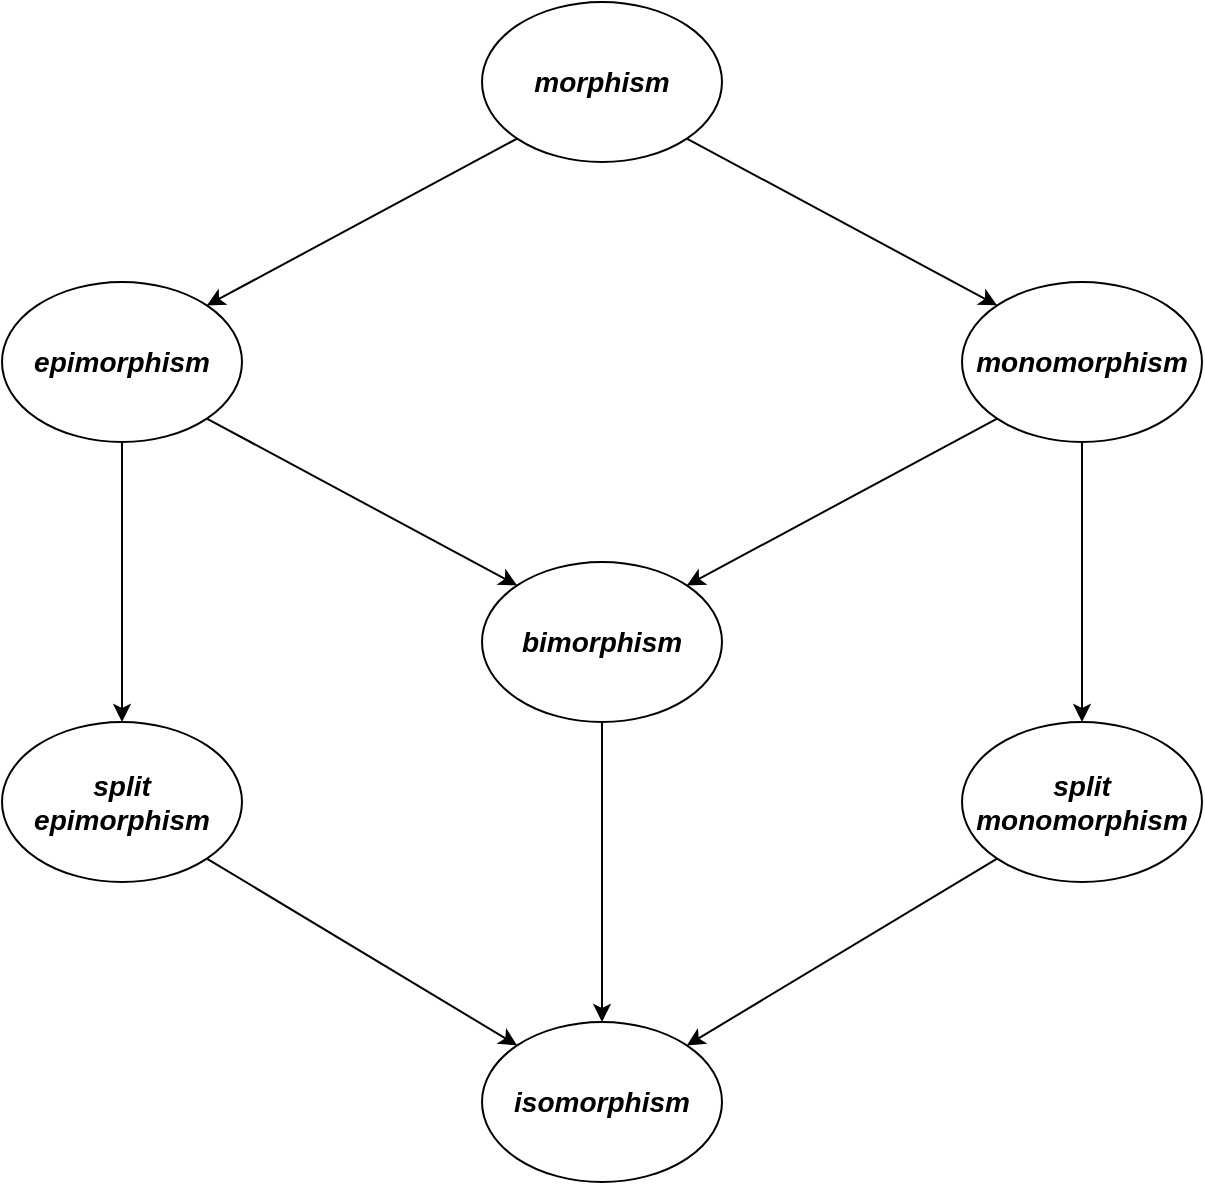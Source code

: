 <mxfile version="11.0.0" type="device"><diagram id="VHJZDVZ-_ihpkrVVpctT" name="Page-1"><mxGraphModel dx="1422" dy="891" grid="1" gridSize="10" guides="1" tooltips="1" connect="1" arrows="1" fold="1" page="1" pageScale="1" pageWidth="850" pageHeight="1100" math="0" shadow="0"><root><mxCell id="0"/><mxCell id="1" parent="0"/><mxCell id="lXmZykch4GO1N9DWXZqp-14" value="&lt;i&gt;&lt;b&gt;&lt;font style=&quot;font-size: 14px&quot;&gt;morphism&lt;/font&gt;&lt;/b&gt;&lt;/i&gt;" style="ellipse;whiteSpace=wrap;html=1;" vertex="1" parent="1"><mxGeometry x="360" y="120" width="120" height="80" as="geometry"/></mxCell><mxCell id="lXmZykch4GO1N9DWXZqp-23" style="edgeStyle=orthogonalEdgeStyle;rounded=0;orthogonalLoop=1;jettySize=auto;html=1;entryX=0.5;entryY=0;entryDx=0;entryDy=0;" edge="1" parent="1" source="lXmZykch4GO1N9DWXZqp-15" target="lXmZykch4GO1N9DWXZqp-19"><mxGeometry relative="1" as="geometry"/></mxCell><mxCell id="lXmZykch4GO1N9DWXZqp-15" value="&lt;i&gt;&lt;b&gt;&lt;font style=&quot;font-size: 14px&quot;&gt;monomorphism&lt;/font&gt;&lt;/b&gt;&lt;/i&gt;" style="ellipse;whiteSpace=wrap;html=1;" vertex="1" parent="1"><mxGeometry x="600" y="260" width="120" height="80" as="geometry"/></mxCell><mxCell id="lXmZykch4GO1N9DWXZqp-17" value="&lt;div&gt;&lt;i&gt;&lt;b&gt;&lt;font style=&quot;font-size: 14px&quot;&gt;split &lt;br&gt;&lt;/font&gt;&lt;/b&gt;&lt;/i&gt;&lt;/div&gt;&lt;div&gt;&lt;i&gt;&lt;b&gt;&lt;font style=&quot;font-size: 14px&quot;&gt;epimorphism&lt;/font&gt;&lt;/b&gt;&lt;/i&gt;&lt;/div&gt;" style="ellipse;whiteSpace=wrap;html=1;" vertex="1" parent="1"><mxGeometry x="120" y="480" width="120" height="80" as="geometry"/></mxCell><mxCell id="lXmZykch4GO1N9DWXZqp-28" style="edgeStyle=orthogonalEdgeStyle;rounded=0;orthogonalLoop=1;jettySize=auto;html=1;entryX=0.5;entryY=0;entryDx=0;entryDy=0;" edge="1" parent="1" source="lXmZykch4GO1N9DWXZqp-18" target="lXmZykch4GO1N9DWXZqp-17"><mxGeometry relative="1" as="geometry"/></mxCell><mxCell id="lXmZykch4GO1N9DWXZqp-18" value="&lt;i&gt;&lt;b&gt;&lt;font style=&quot;font-size: 14px&quot;&gt;epimorphism&lt;/font&gt;&lt;/b&gt;&lt;/i&gt;" style="ellipse;whiteSpace=wrap;html=1;" vertex="1" parent="1"><mxGeometry x="120" y="260" width="120" height="80" as="geometry"/></mxCell><mxCell id="lXmZykch4GO1N9DWXZqp-19" value="&lt;i&gt;&lt;b&gt;&lt;font style=&quot;font-size: 14px&quot;&gt;split monomorphism&lt;/font&gt;&lt;/b&gt;&lt;/i&gt;" style="ellipse;whiteSpace=wrap;html=1;" vertex="1" parent="1"><mxGeometry x="600" y="480" width="120" height="80" as="geometry"/></mxCell><mxCell id="lXmZykch4GO1N9DWXZqp-20" value="&lt;i&gt;&lt;b&gt;&lt;font style=&quot;font-size: 14px&quot;&gt;isomorphism&lt;/font&gt;&lt;/b&gt;&lt;/i&gt;" style="ellipse;whiteSpace=wrap;html=1;" vertex="1" parent="1"><mxGeometry x="360" y="630" width="120" height="80" as="geometry"/></mxCell><mxCell id="lXmZykch4GO1N9DWXZqp-22" style="edgeStyle=orthogonalEdgeStyle;rounded=0;orthogonalLoop=1;jettySize=auto;html=1;entryX=0.5;entryY=0;entryDx=0;entryDy=0;" edge="1" parent="1" source="lXmZykch4GO1N9DWXZqp-21" target="lXmZykch4GO1N9DWXZqp-20"><mxGeometry relative="1" as="geometry"/></mxCell><mxCell id="lXmZykch4GO1N9DWXZqp-21" value="&lt;i&gt;&lt;b&gt;&lt;font style=&quot;font-size: 14px&quot;&gt;bimorphism&lt;/font&gt;&lt;/b&gt;&lt;/i&gt;" style="ellipse;whiteSpace=wrap;html=1;" vertex="1" parent="1"><mxGeometry x="360" y="400" width="120" height="80" as="geometry"/></mxCell><mxCell id="lXmZykch4GO1N9DWXZqp-26" value="" style="endArrow=classic;html=1;exitX=1;exitY=1;exitDx=0;exitDy=0;entryX=0;entryY=0;entryDx=0;entryDy=0;" edge="1" parent="1" source="lXmZykch4GO1N9DWXZqp-14" target="lXmZykch4GO1N9DWXZqp-15"><mxGeometry width="50" height="50" relative="1" as="geometry"><mxPoint x="510" y="250" as="sourcePoint"/><mxPoint x="570" y="280" as="targetPoint"/></mxGeometry></mxCell><mxCell id="lXmZykch4GO1N9DWXZqp-27" value="" style="endArrow=classic;html=1;exitX=0;exitY=1;exitDx=0;exitDy=0;entryX=1;entryY=0;entryDx=0;entryDy=0;" edge="1" parent="1" source="lXmZykch4GO1N9DWXZqp-14" target="lXmZykch4GO1N9DWXZqp-18"><mxGeometry width="50" height="50" relative="1" as="geometry"><mxPoint x="270" y="260" as="sourcePoint"/><mxPoint x="320" y="210" as="targetPoint"/></mxGeometry></mxCell><mxCell id="lXmZykch4GO1N9DWXZqp-29" value="" style="endArrow=classic;html=1;exitX=1;exitY=1;exitDx=0;exitDy=0;entryX=0;entryY=0;entryDx=0;entryDy=0;" edge="1" parent="1" source="lXmZykch4GO1N9DWXZqp-18" target="lXmZykch4GO1N9DWXZqp-21"><mxGeometry width="50" height="50" relative="1" as="geometry"><mxPoint x="260" y="380" as="sourcePoint"/><mxPoint x="310" y="330" as="targetPoint"/></mxGeometry></mxCell><mxCell id="lXmZykch4GO1N9DWXZqp-31" value="" style="endArrow=classic;html=1;exitX=0;exitY=1;exitDx=0;exitDy=0;entryX=1;entryY=0;entryDx=0;entryDy=0;" edge="1" parent="1" source="lXmZykch4GO1N9DWXZqp-15" target="lXmZykch4GO1N9DWXZqp-21"><mxGeometry width="50" height="50" relative="1" as="geometry"><mxPoint x="480" y="340" as="sourcePoint"/><mxPoint x="530" y="290" as="targetPoint"/></mxGeometry></mxCell><mxCell id="lXmZykch4GO1N9DWXZqp-32" value="" style="endArrow=classic;html=1;exitX=1;exitY=1;exitDx=0;exitDy=0;entryX=0;entryY=0;entryDx=0;entryDy=0;" edge="1" parent="1" source="lXmZykch4GO1N9DWXZqp-17" target="lXmZykch4GO1N9DWXZqp-20"><mxGeometry width="50" height="50" relative="1" as="geometry"><mxPoint x="260" y="630" as="sourcePoint"/><mxPoint x="310" y="660" as="targetPoint"/></mxGeometry></mxCell><mxCell id="lXmZykch4GO1N9DWXZqp-33" value="" style="endArrow=classic;html=1;exitX=0;exitY=1;exitDx=0;exitDy=0;entryX=1;entryY=0;entryDx=0;entryDy=0;" edge="1" parent="1" source="lXmZykch4GO1N9DWXZqp-19" target="lXmZykch4GO1N9DWXZqp-20"><mxGeometry width="50" height="50" relative="1" as="geometry"><mxPoint x="540" y="630" as="sourcePoint"/><mxPoint x="590" y="580" as="targetPoint"/></mxGeometry></mxCell></root></mxGraphModel></diagram></mxfile>